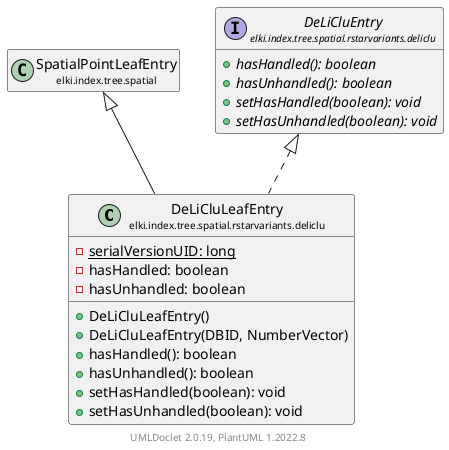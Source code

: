 @startuml
    remove .*\.(Instance|Par|Parameterizer|Factory)$
    set namespaceSeparator none
    hide empty fields
    hide empty methods

    class "<size:14>DeLiCluLeafEntry\n<size:10>elki.index.tree.spatial.rstarvariants.deliclu" as elki.index.tree.spatial.rstarvariants.deliclu.DeLiCluLeafEntry [[DeLiCluLeafEntry.html]] {
        {static} -serialVersionUID: long
        -hasHandled: boolean
        -hasUnhandled: boolean
        +DeLiCluLeafEntry()
        +DeLiCluLeafEntry(DBID, NumberVector)
        +hasHandled(): boolean
        +hasUnhandled(): boolean
        +setHasHandled(boolean): void
        +setHasUnhandled(boolean): void
    }

    class "<size:14>SpatialPointLeafEntry\n<size:10>elki.index.tree.spatial" as elki.index.tree.spatial.SpatialPointLeafEntry [[../../SpatialPointLeafEntry.html]]
    interface "<size:14>DeLiCluEntry\n<size:10>elki.index.tree.spatial.rstarvariants.deliclu" as elki.index.tree.spatial.rstarvariants.deliclu.DeLiCluEntry [[DeLiCluEntry.html]] {
        {abstract} +hasHandled(): boolean
        {abstract} +hasUnhandled(): boolean
        {abstract} +setHasHandled(boolean): void
        {abstract} +setHasUnhandled(boolean): void
    }

    elki.index.tree.spatial.SpatialPointLeafEntry <|-- elki.index.tree.spatial.rstarvariants.deliclu.DeLiCluLeafEntry
    elki.index.tree.spatial.rstarvariants.deliclu.DeLiCluEntry <|.. elki.index.tree.spatial.rstarvariants.deliclu.DeLiCluLeafEntry

    center footer UMLDoclet 2.0.19, PlantUML 1.2022.8
@enduml
